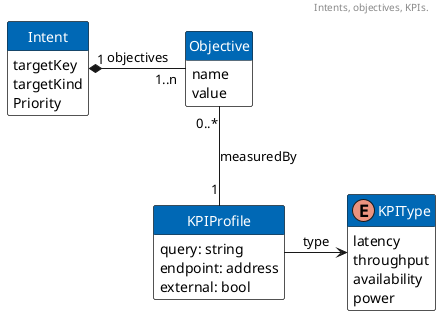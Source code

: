 @startuml
header
    Intents, objectives, KPIs.
endheader

skinparam classFontColor automatic
skinparam roundCorner 4
skinparam classBackgroundColor #fff
skinparam classHeaderBackgroundColor #0068b5

hide empty members
hide class circle

class Intent {
  targetKey
  targetKind
  Priority
}
class Objective {
  name
  value
}
enum KPIType {
  latency
  throughput
  availability
  power
}
class KPIProfile {
  query: string
  endpoint: address
  external: bool
}
Intent "1" *-right- "1..n" Objective: objectives
Objective "0..*" -- "1" KPIProfile: measuredBy
KPIProfile -right-> KPIType: type

@enduml
